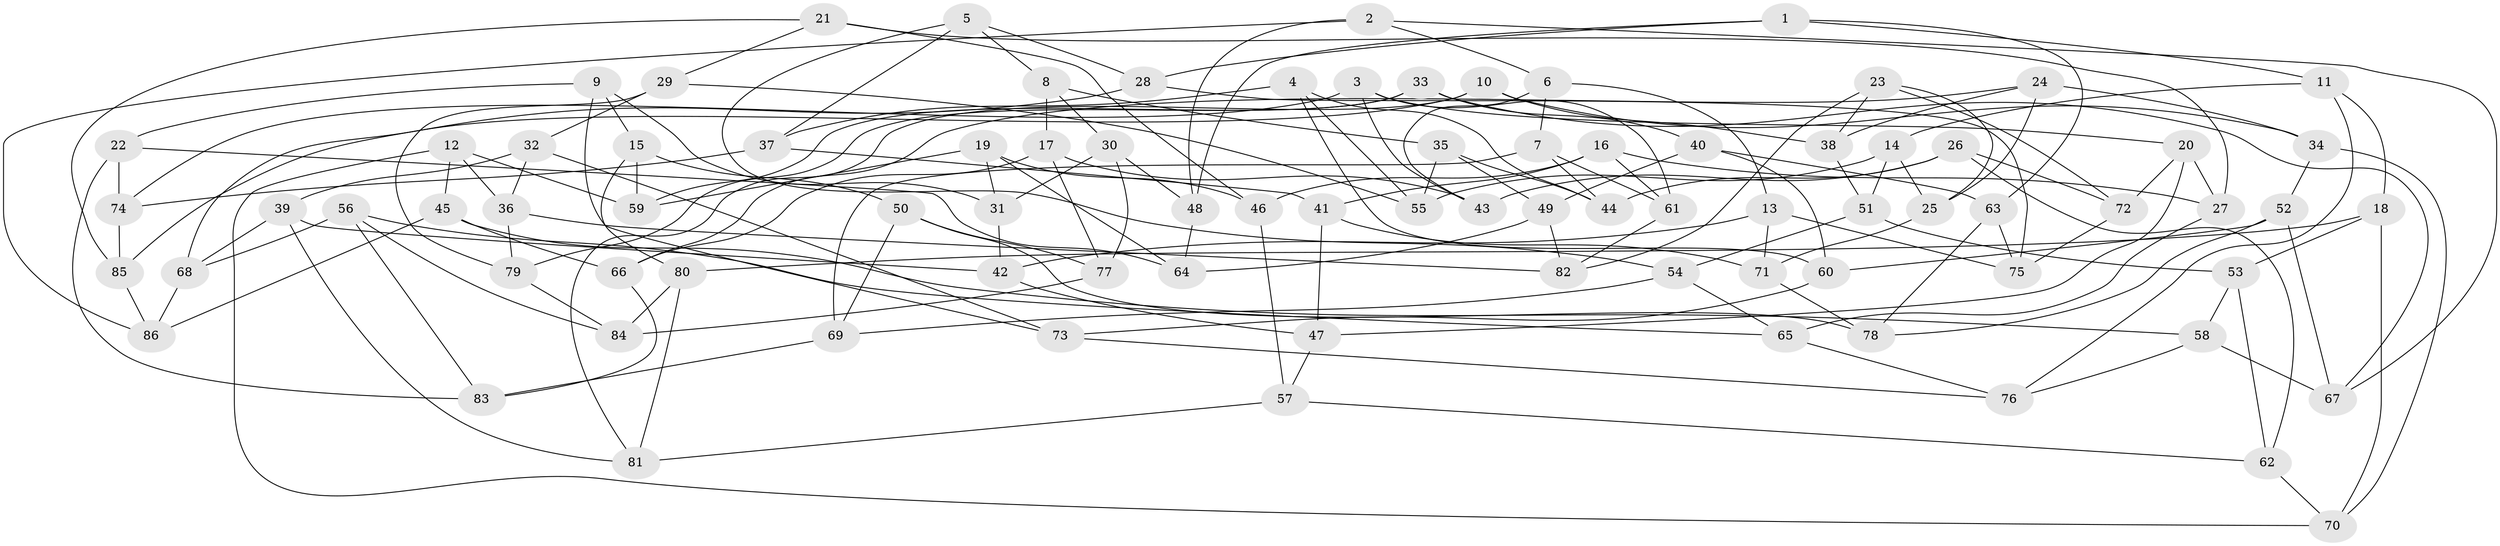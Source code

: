 // coarse degree distribution, {17: 0.023255813953488372, 6: 0.2558139534883721, 4: 0.4418604651162791, 9: 0.046511627906976744, 7: 0.046511627906976744, 5: 0.046511627906976744, 10: 0.046511627906976744, 8: 0.06976744186046512, 3: 0.023255813953488372}
// Generated by graph-tools (version 1.1) at 2025/20/03/04/25 18:20:44]
// undirected, 86 vertices, 172 edges
graph export_dot {
graph [start="1"]
  node [color=gray90,style=filled];
  1;
  2;
  3;
  4;
  5;
  6;
  7;
  8;
  9;
  10;
  11;
  12;
  13;
  14;
  15;
  16;
  17;
  18;
  19;
  20;
  21;
  22;
  23;
  24;
  25;
  26;
  27;
  28;
  29;
  30;
  31;
  32;
  33;
  34;
  35;
  36;
  37;
  38;
  39;
  40;
  41;
  42;
  43;
  44;
  45;
  46;
  47;
  48;
  49;
  50;
  51;
  52;
  53;
  54;
  55;
  56;
  57;
  58;
  59;
  60;
  61;
  62;
  63;
  64;
  65;
  66;
  67;
  68;
  69;
  70;
  71;
  72;
  73;
  74;
  75;
  76;
  77;
  78;
  79;
  80;
  81;
  82;
  83;
  84;
  85;
  86;
  1 -- 48;
  1 -- 63;
  1 -- 28;
  1 -- 11;
  2 -- 86;
  2 -- 6;
  2 -- 48;
  2 -- 67;
  3 -- 43;
  3 -- 61;
  3 -- 20;
  3 -- 74;
  4 -- 37;
  4 -- 55;
  4 -- 44;
  4 -- 60;
  5 -- 8;
  5 -- 28;
  5 -- 37;
  5 -- 54;
  6 -- 7;
  6 -- 43;
  6 -- 13;
  7 -- 61;
  7 -- 69;
  7 -- 44;
  8 -- 35;
  8 -- 30;
  8 -- 17;
  9 -- 31;
  9 -- 22;
  9 -- 15;
  9 -- 73;
  10 -- 38;
  10 -- 85;
  10 -- 81;
  10 -- 34;
  11 -- 14;
  11 -- 18;
  11 -- 76;
  12 -- 70;
  12 -- 45;
  12 -- 36;
  12 -- 59;
  13 -- 71;
  13 -- 42;
  13 -- 75;
  14 -- 25;
  14 -- 55;
  14 -- 51;
  15 -- 80;
  15 -- 59;
  15 -- 50;
  16 -- 46;
  16 -- 61;
  16 -- 27;
  16 -- 41;
  17 -- 66;
  17 -- 77;
  17 -- 43;
  18 -- 53;
  18 -- 70;
  18 -- 80;
  19 -- 59;
  19 -- 64;
  19 -- 31;
  19 -- 46;
  20 -- 47;
  20 -- 27;
  20 -- 72;
  21 -- 29;
  21 -- 46;
  21 -- 85;
  21 -- 27;
  22 -- 83;
  22 -- 64;
  22 -- 74;
  23 -- 25;
  23 -- 72;
  23 -- 82;
  23 -- 38;
  24 -- 34;
  24 -- 66;
  24 -- 25;
  24 -- 38;
  25 -- 71;
  26 -- 43;
  26 -- 44;
  26 -- 72;
  26 -- 62;
  27 -- 65;
  28 -- 68;
  28 -- 75;
  29 -- 79;
  29 -- 55;
  29 -- 32;
  30 -- 77;
  30 -- 31;
  30 -- 48;
  31 -- 42;
  32 -- 73;
  32 -- 39;
  32 -- 36;
  33 -- 40;
  33 -- 79;
  33 -- 67;
  33 -- 59;
  34 -- 52;
  34 -- 70;
  35 -- 44;
  35 -- 49;
  35 -- 55;
  36 -- 82;
  36 -- 79;
  37 -- 41;
  37 -- 74;
  38 -- 51;
  39 -- 81;
  39 -- 68;
  39 -- 42;
  40 -- 60;
  40 -- 63;
  40 -- 49;
  41 -- 71;
  41 -- 47;
  42 -- 47;
  45 -- 86;
  45 -- 66;
  45 -- 58;
  46 -- 57;
  47 -- 57;
  48 -- 64;
  49 -- 82;
  49 -- 64;
  50 -- 78;
  50 -- 77;
  50 -- 69;
  51 -- 54;
  51 -- 53;
  52 -- 60;
  52 -- 67;
  52 -- 78;
  53 -- 58;
  53 -- 62;
  54 -- 65;
  54 -- 69;
  56 -- 68;
  56 -- 84;
  56 -- 65;
  56 -- 83;
  57 -- 62;
  57 -- 81;
  58 -- 76;
  58 -- 67;
  60 -- 73;
  61 -- 82;
  62 -- 70;
  63 -- 78;
  63 -- 75;
  65 -- 76;
  66 -- 83;
  68 -- 86;
  69 -- 83;
  71 -- 78;
  72 -- 75;
  73 -- 76;
  74 -- 85;
  77 -- 84;
  79 -- 84;
  80 -- 81;
  80 -- 84;
  85 -- 86;
}

